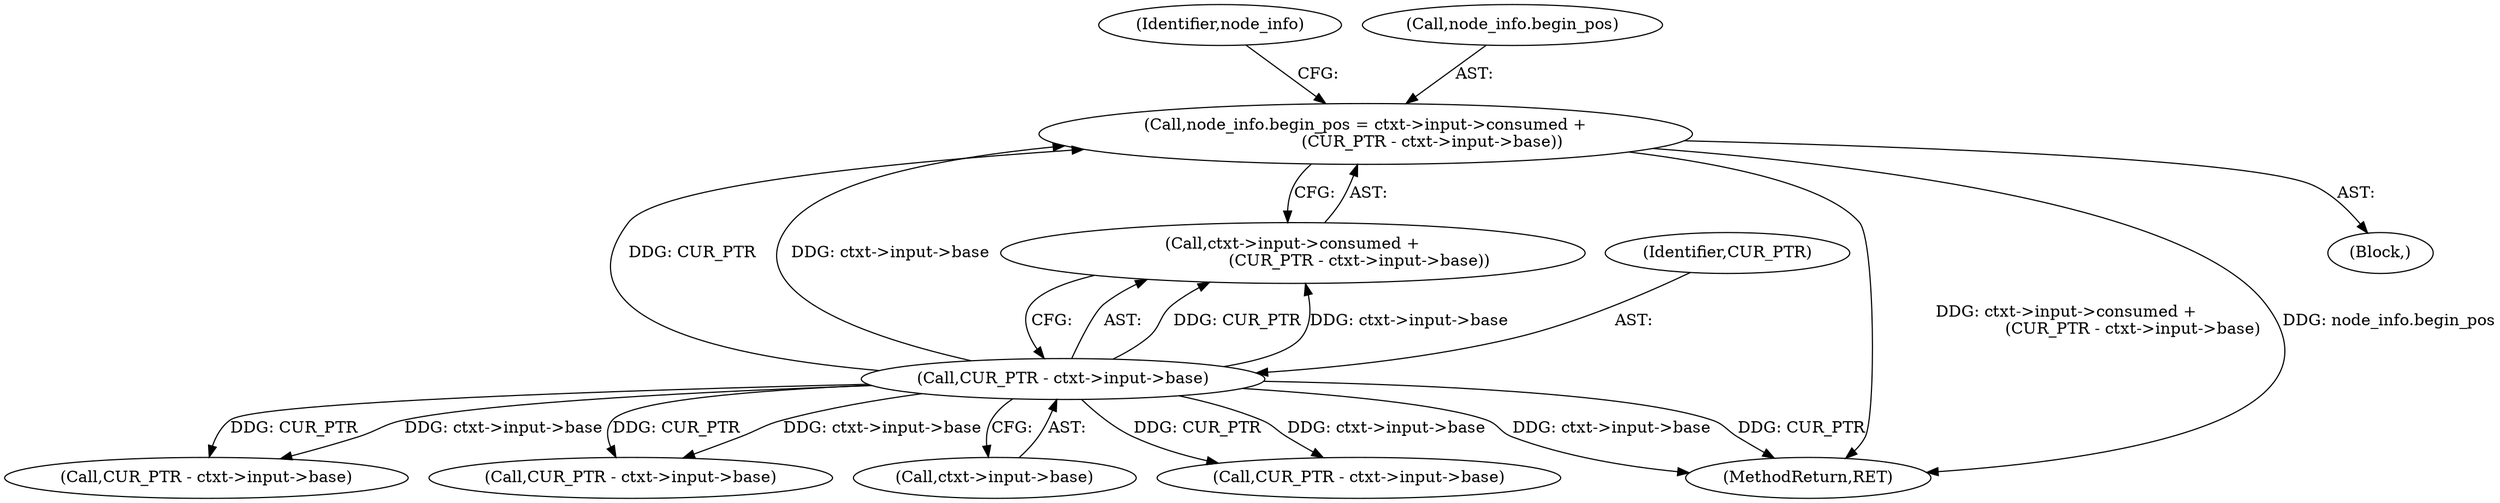 digraph "0_Chrome_44a637b47793512bfb1d2589d43b8dc492a97629@integer" {
"1000164" [label="(Call,node_info.begin_pos = ctxt->input->consumed +\n                          (CUR_PTR - ctxt->input->base))"];
"1000174" [label="(Call,CUR_PTR - ctxt->input->base)"];
"1000168" [label="(Call,ctxt->input->consumed +\n                          (CUR_PTR - ctxt->input->base))"];
"1000592" [label="(Call,CUR_PTR - ctxt->input->base)"];
"1000491" [label="(Call,CUR_PTR - ctxt->input->base)"];
"1000174" [label="(Call,CUR_PTR - ctxt->input->base)"];
"1000164" [label="(Call,node_info.begin_pos = ctxt->input->consumed +\n                          (CUR_PTR - ctxt->input->base))"];
"1000183" [label="(Identifier,node_info)"];
"1000175" [label="(Identifier,CUR_PTR)"];
"1000176" [label="(Call,ctxt->input->base)"];
"1000412" [label="(Call,CUR_PTR - ctxt->input->base)"];
"1000163" [label="(Block,)"];
"1000617" [label="(MethodReturn,RET)"];
"1000165" [label="(Call,node_info.begin_pos)"];
"1000164" -> "1000163"  [label="AST: "];
"1000164" -> "1000168"  [label="CFG: "];
"1000165" -> "1000164"  [label="AST: "];
"1000168" -> "1000164"  [label="AST: "];
"1000183" -> "1000164"  [label="CFG: "];
"1000164" -> "1000617"  [label="DDG: ctxt->input->consumed +\n                          (CUR_PTR - ctxt->input->base)"];
"1000164" -> "1000617"  [label="DDG: node_info.begin_pos"];
"1000174" -> "1000164"  [label="DDG: CUR_PTR"];
"1000174" -> "1000164"  [label="DDG: ctxt->input->base"];
"1000174" -> "1000168"  [label="AST: "];
"1000174" -> "1000176"  [label="CFG: "];
"1000175" -> "1000174"  [label="AST: "];
"1000176" -> "1000174"  [label="AST: "];
"1000168" -> "1000174"  [label="CFG: "];
"1000174" -> "1000617"  [label="DDG: ctxt->input->base"];
"1000174" -> "1000617"  [label="DDG: CUR_PTR"];
"1000174" -> "1000168"  [label="DDG: CUR_PTR"];
"1000174" -> "1000168"  [label="DDG: ctxt->input->base"];
"1000174" -> "1000412"  [label="DDG: CUR_PTR"];
"1000174" -> "1000412"  [label="DDG: ctxt->input->base"];
"1000174" -> "1000491"  [label="DDG: CUR_PTR"];
"1000174" -> "1000491"  [label="DDG: ctxt->input->base"];
"1000174" -> "1000592"  [label="DDG: CUR_PTR"];
"1000174" -> "1000592"  [label="DDG: ctxt->input->base"];
}
